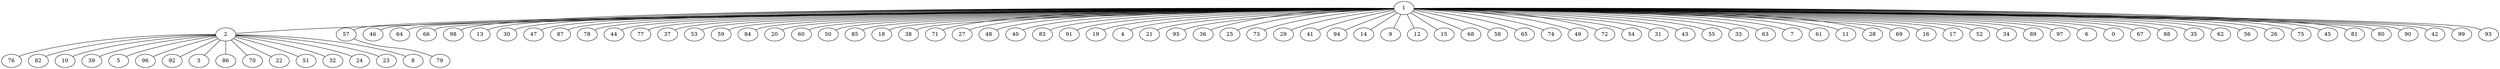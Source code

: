 strict graph G {
1;
2;
57;
46;
64;
66;
98;
13;
30;
47;
87;
78;
44;
77;
37;
53;
59;
84;
20;
60;
50;
85;
18;
38;
71;
27;
48;
40;
83;
91;
19;
4;
21;
95;
36;
25;
73;
29;
41;
94;
14;
9;
12;
15;
68;
58;
65;
74;
49;
72;
54;
31;
43;
55;
33;
63;
7;
61;
11;
28;
69;
16;
17;
52;
34;
89;
97;
6;
0;
67;
88;
35;
62;
56;
26;
75;
45;
81;
80;
90;
42;
99;
93;
76;
82;
10;
39;
5;
96;
92;
3;
86;
70;
22;
51;
32;
24;
23;
8;
79;
1 -- 2;
1 -- 84;
1 -- 53;
1 -- 57;
1 -- 69;
1 -- 46;
1 -- 64;
1 -- 98;
1 -- 13;
1 -- 0;
1 -- 47;
1 -- 87;
1 -- 78;
1 -- 44;
2 -- 76;
1 -- 37;
2 -- 82;
1 -- 59;
1 -- 20;
2 -- 3;
2 -- 10;
1 -- 60;
2 -- 70;
1 -- 50;
1 -- 85;
2 -- 39;
1 -- 18;
1 -- 38;
1 -- 27;
1 -- 40;
1 -- 83;
1 -- 91;
1 -- 4;
1 -- 21;
2 -- 5;
2 -- 96;
1 -- 95;
1 -- 36;
2 -- 92;
1 -- 25;
1 -- 43;
1 -- 73;
1 -- 29;
1 -- 41;
1 -- 94;
1 -- 58;
1 -- 9;
1 -- 12;
2 -- 86;
1 -- 68;
1 -- 14;
1 -- 65;
2 -- 22;
1 -- 74;
1 -- 49;
1 -- 72;
2 -- 51;
1 -- 16;
1 -- 54;
1 -- 31;
2 -- 32;
1 -- 55;
1 -- 33;
1 -- 63;
1 -- 77;
1 -- 11;
1 -- 28;
1 -- 61;
2 -- 24;
1 -- 30;
1 -- 71;
1 -- 19;
1 -- 66;
1 -- 17;
1 -- 52;
1 -- 34;
1 -- 89;
2 -- 23;
1 -- 97;
1 -- 6;
1 -- 15;
1 -- 67;
1 -- 88;
1 -- 48;
1 -- 35;
1 -- 7;
1 -- 62;
1 -- 56;
2 -- 8;
1 -- 26;
1 -- 75;
1 -- 45;
1 -- 81;
1 -- 80;
1 -- 90;
57 -- 79;
1 -- 42;
1 -- 99;
1 -- 93;
}
